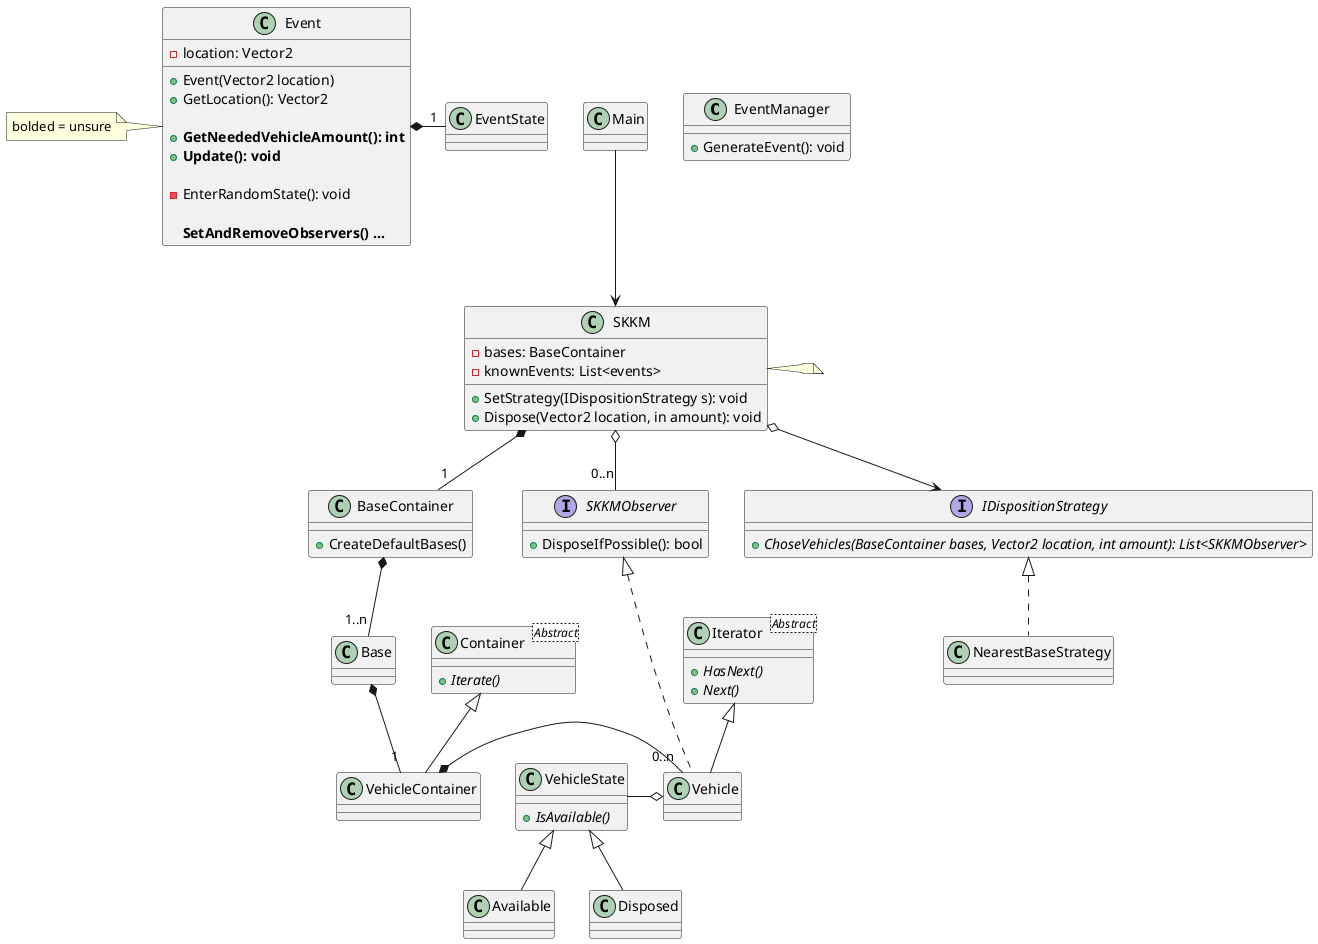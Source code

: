 @startuml

class EventManager{
    +GenerateEvent(): void
}
' extends MonoBehaviour{

class Event{
    -location: Vector2
    +Event(Vector2 location)
    +GetLocation(): Vector2
    '+Update(): void
    '+ChangeState(): void

    +<b>GetNeededVehicleAmount(): int
    +<b>Update(): void

    - EnterRandomState(): void

    <b>SetAndRemoveObservers() ...
}
Note left: bolded = unsure


'class EventState{
'    +<i>Update(): void</i>
'    +<i>GetNeededVehicleAmount(): int</i>
'}
'
'class Fire extends EventState{
'    +GetNeededVehicleAmount(): 2
'}
'
'class FalseAlarm extends EventState{
'    +GetNeededVehicleAmount(): 0
'}
'
'class OtherEvent extends EventState{
'    +GetNeededVehicleAmount(): 3
'}

interface SKKMObserver
{
    +DisposeIfPossible(): bool
}


class SKKM{
    -bases: BaseContainer
    -knownEvents: List<events>
    +SetStrategy(IDispositionStrategy s): void
    +Dispose(Vector2 location, in amount): void
}
Note right:

class Iterator<Abstract>{
    +<i>HasNext()
    +<i>Next()
}
class Container<Abstract>{
    +<i>Iterate()
}

class BaseContainer
'extends Container
{
    +CreateDefaultBases()
}

class Base
'extends Iterator
{

}
class VehicleContainer extends Container{

}
class Vehicle extends Iterator implements SKKMObserver{

}



interface IDispositionStrategy{
    +<i>ChoseVehicles(BaseContainer bases, Vector2 location, int amount): List<SKKMObserver>
}

class NearestBaseStrategy implements IDispositionStrategy {
}

class VehicleState{
    +<i>IsAvailable()</i>
}

class Available extends VehicleState{
}

class Disposed extends VehicleState{
}

Event *- "1" EventState

'Fire ..> "can transition" FalseAlarm
'OtherEvent ..> "can transition" FalseAlarm
'EventManager o-- "0..n" Event
Main --> SKKM
SKKM o-- "0..n" SKKMObserver
SKKM o--> IDispositionStrategy
SKKM *--"1" BaseContainer
BaseContainer *--"1..n" Base
Base *-- "1" VehicleContainer
VehicleContainer *- "0..n" Vehicle
VehicleState -o Vehicle


'note left of EventManager: Update is called every frame\nand is defined by Unity Engine\nin MonoBehaviour
@enduml